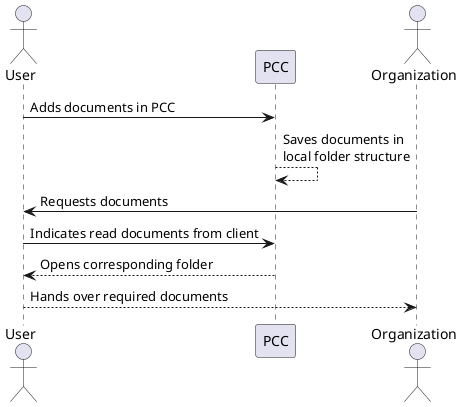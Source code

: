 @startuml add-documents_sequence-diagram
actor User
participant PCC 
actor Organization

User -> PCC : Adds documents in PCC
PCC --> PCC : Saves documents in\nlocal folder structure
Organization -> User : Requests documents
User -> PCC : Indicates read documents from client
PCC --> User : Opens corresponding folder
User --> Organization : Hands over required documents
@enduml